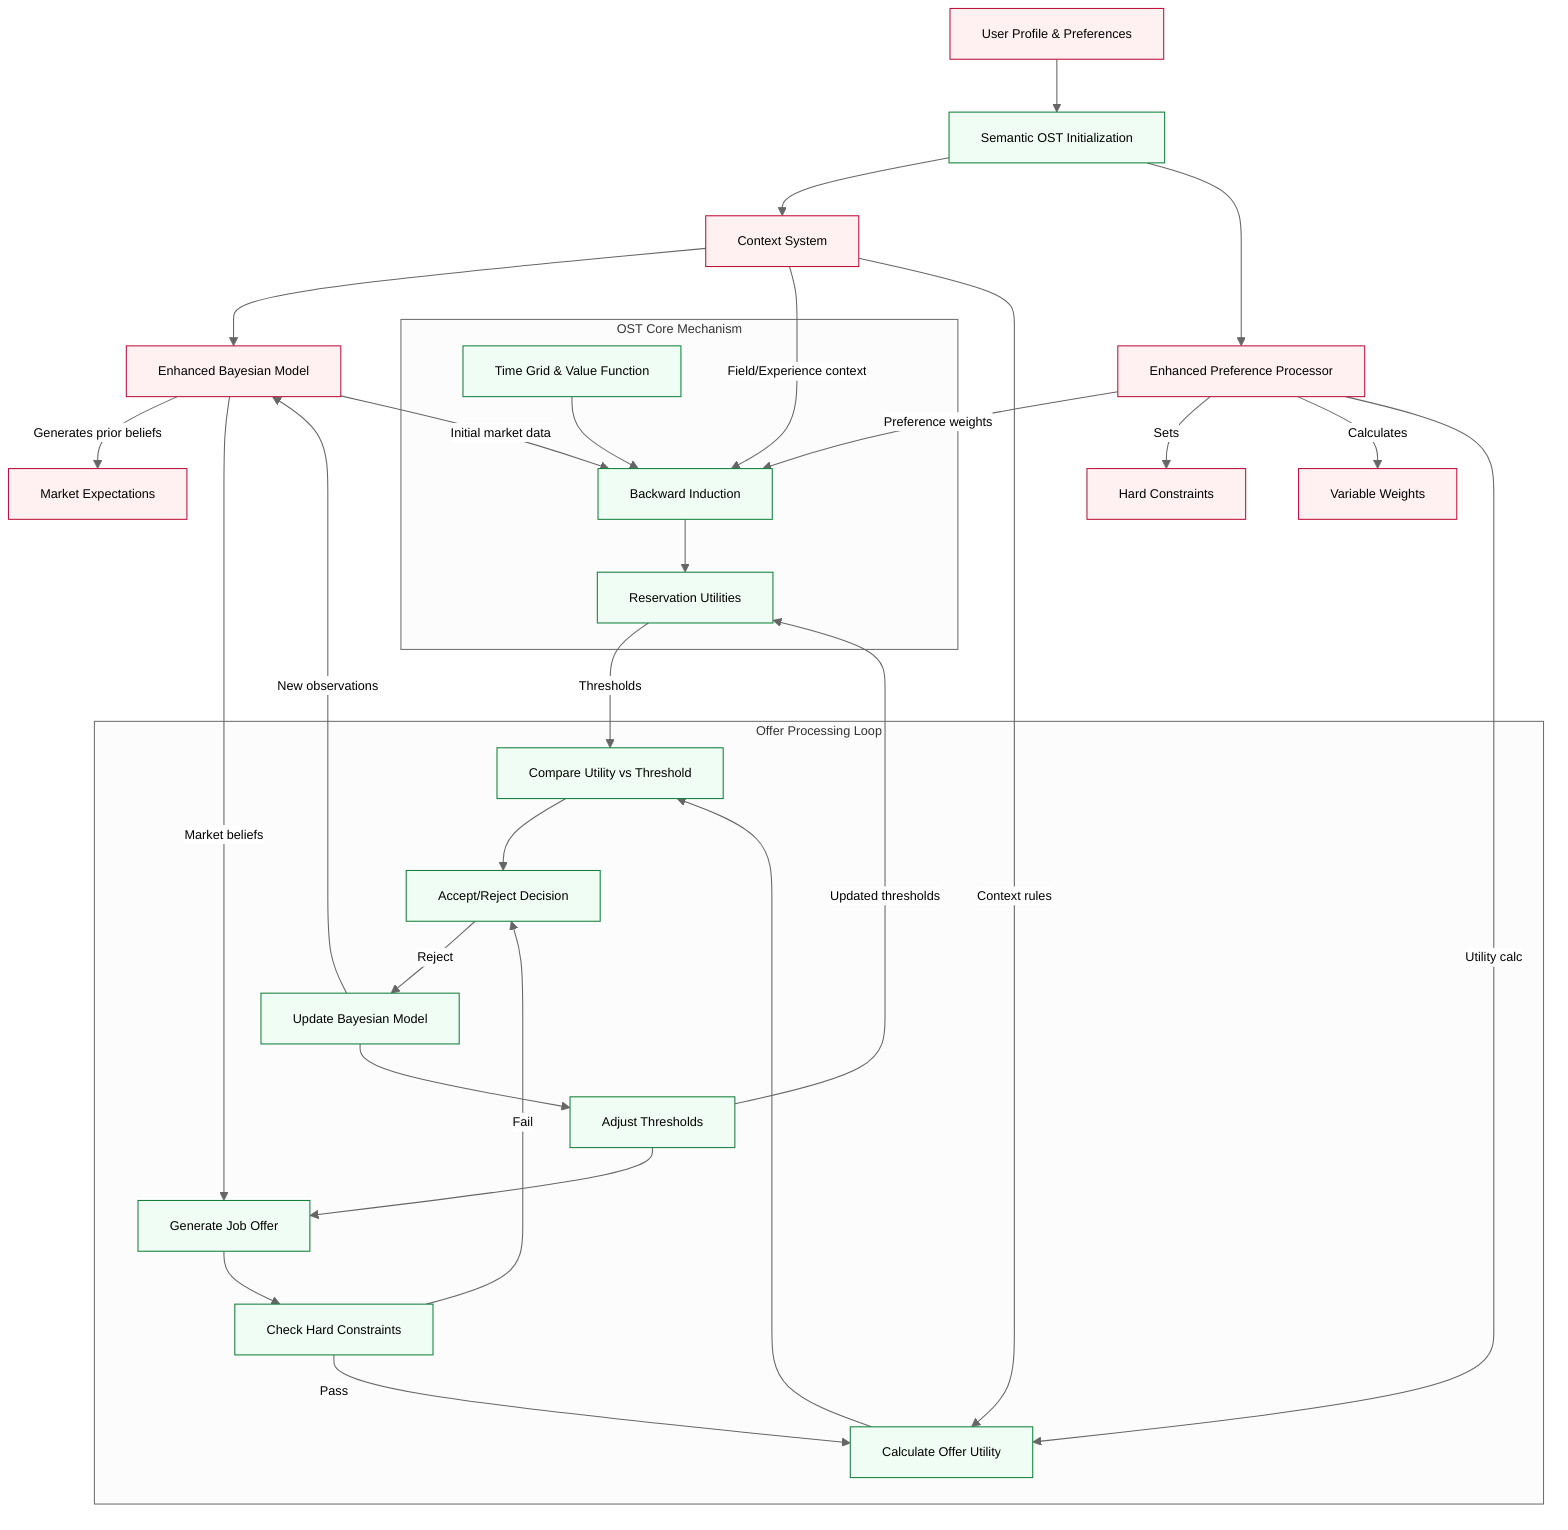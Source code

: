 %%{init: {'theme': 'neutral', 'themeVariables': { 'fontSize': '12px'}}}%%
flowchart TD
    A[User Profile & Preferences] --> B[Semantic OST Initialization]
    B --> C[Context System]
    C --> D[Enhanced Bayesian Model]
    D -->|Generates prior beliefs| E[Market Expectations]
    B --> F[Enhanced Preference Processor]
    F -->|Sets| G[Hard Constraints]
    F -->|Calculates| H[Variable Weights]
    
    subgraph OST Core Mechanism
        I[Time Grid & Value Function]
        J[Backward Induction]
        K[Reservation Utilities]
        I --> J
        J --> K
    end
    
    D -->|Initial market data| J
    C -->|Field/Experience context| J
    F -->|Preference weights| J
    
    subgraph Offer Processing Loop
        L[Generate Job Offer]
        M[Check Hard Constraints]
        N[Calculate Offer Utility]
        O[Compare Utility vs Threshold]
        P[Accept/Reject Decision]
        Q[Update Bayesian Model]
        R[Adjust Thresholds]
        
        L --> M
        M -->|Pass| N
        M -->|Fail| P
        N --> O
        O --> P
        P -->|Reject| Q
        Q --> R
        R --> L
    end
    
    D -->|Market beliefs| L
    K -->|Thresholds| O
    C -->|Context rules| N
    F -->|Utility calc| N
    Q -->|New observations| D
    R -->|Updated thresholds| K
    
    classDef box fill:#e0f2fe,stroke:#0369a1;
    classDef process fill:#f0fdf4,stroke:#15803d;
    classDef data fill:#fff1f2,stroke:#be123c;
    class A,C,D,E,F,G,H data
    class B,I,J,K,L,M,N,O,P,Q,R process
    class OST,Offer box